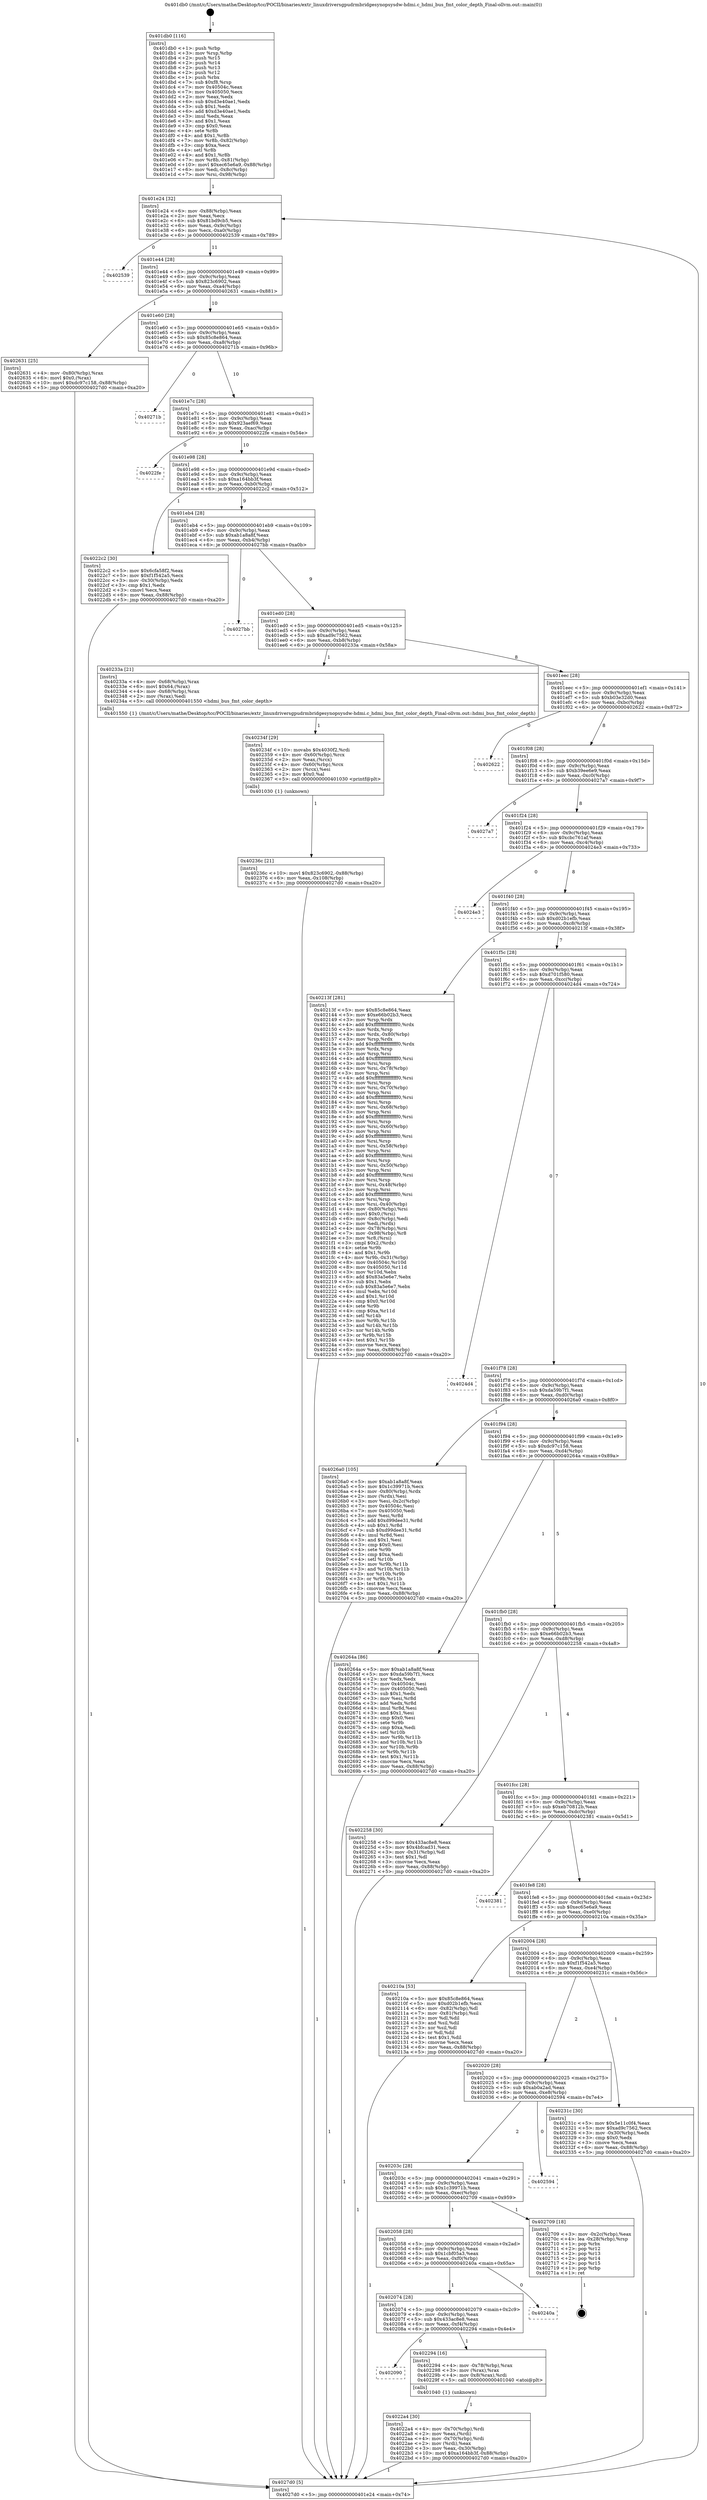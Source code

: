 digraph "0x401db0" {
  label = "0x401db0 (/mnt/c/Users/mathe/Desktop/tcc/POCII/binaries/extr_linuxdriversgpudrmbridgesynopsysdw-hdmi.c_hdmi_bus_fmt_color_depth_Final-ollvm.out::main(0))"
  labelloc = "t"
  node[shape=record]

  Entry [label="",width=0.3,height=0.3,shape=circle,fillcolor=black,style=filled]
  "0x401e24" [label="{
     0x401e24 [32]\l
     | [instrs]\l
     &nbsp;&nbsp;0x401e24 \<+6\>: mov -0x88(%rbp),%eax\l
     &nbsp;&nbsp;0x401e2a \<+2\>: mov %eax,%ecx\l
     &nbsp;&nbsp;0x401e2c \<+6\>: sub $0x81bd9cb5,%ecx\l
     &nbsp;&nbsp;0x401e32 \<+6\>: mov %eax,-0x9c(%rbp)\l
     &nbsp;&nbsp;0x401e38 \<+6\>: mov %ecx,-0xa0(%rbp)\l
     &nbsp;&nbsp;0x401e3e \<+6\>: je 0000000000402539 \<main+0x789\>\l
  }"]
  "0x402539" [label="{
     0x402539\l
  }", style=dashed]
  "0x401e44" [label="{
     0x401e44 [28]\l
     | [instrs]\l
     &nbsp;&nbsp;0x401e44 \<+5\>: jmp 0000000000401e49 \<main+0x99\>\l
     &nbsp;&nbsp;0x401e49 \<+6\>: mov -0x9c(%rbp),%eax\l
     &nbsp;&nbsp;0x401e4f \<+5\>: sub $0x823c6902,%eax\l
     &nbsp;&nbsp;0x401e54 \<+6\>: mov %eax,-0xa4(%rbp)\l
     &nbsp;&nbsp;0x401e5a \<+6\>: je 0000000000402631 \<main+0x881\>\l
  }"]
  Exit [label="",width=0.3,height=0.3,shape=circle,fillcolor=black,style=filled,peripheries=2]
  "0x402631" [label="{
     0x402631 [25]\l
     | [instrs]\l
     &nbsp;&nbsp;0x402631 \<+4\>: mov -0x80(%rbp),%rax\l
     &nbsp;&nbsp;0x402635 \<+6\>: movl $0x0,(%rax)\l
     &nbsp;&nbsp;0x40263b \<+10\>: movl $0xdc97c158,-0x88(%rbp)\l
     &nbsp;&nbsp;0x402645 \<+5\>: jmp 00000000004027d0 \<main+0xa20\>\l
  }"]
  "0x401e60" [label="{
     0x401e60 [28]\l
     | [instrs]\l
     &nbsp;&nbsp;0x401e60 \<+5\>: jmp 0000000000401e65 \<main+0xb5\>\l
     &nbsp;&nbsp;0x401e65 \<+6\>: mov -0x9c(%rbp),%eax\l
     &nbsp;&nbsp;0x401e6b \<+5\>: sub $0x85c8e864,%eax\l
     &nbsp;&nbsp;0x401e70 \<+6\>: mov %eax,-0xa8(%rbp)\l
     &nbsp;&nbsp;0x401e76 \<+6\>: je 000000000040271b \<main+0x96b\>\l
  }"]
  "0x40236c" [label="{
     0x40236c [21]\l
     | [instrs]\l
     &nbsp;&nbsp;0x40236c \<+10\>: movl $0x823c6902,-0x88(%rbp)\l
     &nbsp;&nbsp;0x402376 \<+6\>: mov %eax,-0x108(%rbp)\l
     &nbsp;&nbsp;0x40237c \<+5\>: jmp 00000000004027d0 \<main+0xa20\>\l
  }"]
  "0x40271b" [label="{
     0x40271b\l
  }", style=dashed]
  "0x401e7c" [label="{
     0x401e7c [28]\l
     | [instrs]\l
     &nbsp;&nbsp;0x401e7c \<+5\>: jmp 0000000000401e81 \<main+0xd1\>\l
     &nbsp;&nbsp;0x401e81 \<+6\>: mov -0x9c(%rbp),%eax\l
     &nbsp;&nbsp;0x401e87 \<+5\>: sub $0x923aef69,%eax\l
     &nbsp;&nbsp;0x401e8c \<+6\>: mov %eax,-0xac(%rbp)\l
     &nbsp;&nbsp;0x401e92 \<+6\>: je 00000000004022fe \<main+0x54e\>\l
  }"]
  "0x40234f" [label="{
     0x40234f [29]\l
     | [instrs]\l
     &nbsp;&nbsp;0x40234f \<+10\>: movabs $0x4030f2,%rdi\l
     &nbsp;&nbsp;0x402359 \<+4\>: mov -0x60(%rbp),%rcx\l
     &nbsp;&nbsp;0x40235d \<+2\>: mov %eax,(%rcx)\l
     &nbsp;&nbsp;0x40235f \<+4\>: mov -0x60(%rbp),%rcx\l
     &nbsp;&nbsp;0x402363 \<+2\>: mov (%rcx),%esi\l
     &nbsp;&nbsp;0x402365 \<+2\>: mov $0x0,%al\l
     &nbsp;&nbsp;0x402367 \<+5\>: call 0000000000401030 \<printf@plt\>\l
     | [calls]\l
     &nbsp;&nbsp;0x401030 \{1\} (unknown)\l
  }"]
  "0x4022fe" [label="{
     0x4022fe\l
  }", style=dashed]
  "0x401e98" [label="{
     0x401e98 [28]\l
     | [instrs]\l
     &nbsp;&nbsp;0x401e98 \<+5\>: jmp 0000000000401e9d \<main+0xed\>\l
     &nbsp;&nbsp;0x401e9d \<+6\>: mov -0x9c(%rbp),%eax\l
     &nbsp;&nbsp;0x401ea3 \<+5\>: sub $0xa164bb3f,%eax\l
     &nbsp;&nbsp;0x401ea8 \<+6\>: mov %eax,-0xb0(%rbp)\l
     &nbsp;&nbsp;0x401eae \<+6\>: je 00000000004022c2 \<main+0x512\>\l
  }"]
  "0x4022a4" [label="{
     0x4022a4 [30]\l
     | [instrs]\l
     &nbsp;&nbsp;0x4022a4 \<+4\>: mov -0x70(%rbp),%rdi\l
     &nbsp;&nbsp;0x4022a8 \<+2\>: mov %eax,(%rdi)\l
     &nbsp;&nbsp;0x4022aa \<+4\>: mov -0x70(%rbp),%rdi\l
     &nbsp;&nbsp;0x4022ae \<+2\>: mov (%rdi),%eax\l
     &nbsp;&nbsp;0x4022b0 \<+3\>: mov %eax,-0x30(%rbp)\l
     &nbsp;&nbsp;0x4022b3 \<+10\>: movl $0xa164bb3f,-0x88(%rbp)\l
     &nbsp;&nbsp;0x4022bd \<+5\>: jmp 00000000004027d0 \<main+0xa20\>\l
  }"]
  "0x4022c2" [label="{
     0x4022c2 [30]\l
     | [instrs]\l
     &nbsp;&nbsp;0x4022c2 \<+5\>: mov $0x6cfa58f2,%eax\l
     &nbsp;&nbsp;0x4022c7 \<+5\>: mov $0xf1f542a5,%ecx\l
     &nbsp;&nbsp;0x4022cc \<+3\>: mov -0x30(%rbp),%edx\l
     &nbsp;&nbsp;0x4022cf \<+3\>: cmp $0x1,%edx\l
     &nbsp;&nbsp;0x4022d2 \<+3\>: cmovl %ecx,%eax\l
     &nbsp;&nbsp;0x4022d5 \<+6\>: mov %eax,-0x88(%rbp)\l
     &nbsp;&nbsp;0x4022db \<+5\>: jmp 00000000004027d0 \<main+0xa20\>\l
  }"]
  "0x401eb4" [label="{
     0x401eb4 [28]\l
     | [instrs]\l
     &nbsp;&nbsp;0x401eb4 \<+5\>: jmp 0000000000401eb9 \<main+0x109\>\l
     &nbsp;&nbsp;0x401eb9 \<+6\>: mov -0x9c(%rbp),%eax\l
     &nbsp;&nbsp;0x401ebf \<+5\>: sub $0xab1a8a8f,%eax\l
     &nbsp;&nbsp;0x401ec4 \<+6\>: mov %eax,-0xb4(%rbp)\l
     &nbsp;&nbsp;0x401eca \<+6\>: je 00000000004027bb \<main+0xa0b\>\l
  }"]
  "0x402090" [label="{
     0x402090\l
  }", style=dashed]
  "0x4027bb" [label="{
     0x4027bb\l
  }", style=dashed]
  "0x401ed0" [label="{
     0x401ed0 [28]\l
     | [instrs]\l
     &nbsp;&nbsp;0x401ed0 \<+5\>: jmp 0000000000401ed5 \<main+0x125\>\l
     &nbsp;&nbsp;0x401ed5 \<+6\>: mov -0x9c(%rbp),%eax\l
     &nbsp;&nbsp;0x401edb \<+5\>: sub $0xad9c7562,%eax\l
     &nbsp;&nbsp;0x401ee0 \<+6\>: mov %eax,-0xb8(%rbp)\l
     &nbsp;&nbsp;0x401ee6 \<+6\>: je 000000000040233a \<main+0x58a\>\l
  }"]
  "0x402294" [label="{
     0x402294 [16]\l
     | [instrs]\l
     &nbsp;&nbsp;0x402294 \<+4\>: mov -0x78(%rbp),%rax\l
     &nbsp;&nbsp;0x402298 \<+3\>: mov (%rax),%rax\l
     &nbsp;&nbsp;0x40229b \<+4\>: mov 0x8(%rax),%rdi\l
     &nbsp;&nbsp;0x40229f \<+5\>: call 0000000000401040 \<atoi@plt\>\l
     | [calls]\l
     &nbsp;&nbsp;0x401040 \{1\} (unknown)\l
  }"]
  "0x40233a" [label="{
     0x40233a [21]\l
     | [instrs]\l
     &nbsp;&nbsp;0x40233a \<+4\>: mov -0x68(%rbp),%rax\l
     &nbsp;&nbsp;0x40233e \<+6\>: movl $0x64,(%rax)\l
     &nbsp;&nbsp;0x402344 \<+4\>: mov -0x68(%rbp),%rax\l
     &nbsp;&nbsp;0x402348 \<+2\>: mov (%rax),%edi\l
     &nbsp;&nbsp;0x40234a \<+5\>: call 0000000000401550 \<hdmi_bus_fmt_color_depth\>\l
     | [calls]\l
     &nbsp;&nbsp;0x401550 \{1\} (/mnt/c/Users/mathe/Desktop/tcc/POCII/binaries/extr_linuxdriversgpudrmbridgesynopsysdw-hdmi.c_hdmi_bus_fmt_color_depth_Final-ollvm.out::hdmi_bus_fmt_color_depth)\l
  }"]
  "0x401eec" [label="{
     0x401eec [28]\l
     | [instrs]\l
     &nbsp;&nbsp;0x401eec \<+5\>: jmp 0000000000401ef1 \<main+0x141\>\l
     &nbsp;&nbsp;0x401ef1 \<+6\>: mov -0x9c(%rbp),%eax\l
     &nbsp;&nbsp;0x401ef7 \<+5\>: sub $0xb03e32d0,%eax\l
     &nbsp;&nbsp;0x401efc \<+6\>: mov %eax,-0xbc(%rbp)\l
     &nbsp;&nbsp;0x401f02 \<+6\>: je 0000000000402622 \<main+0x872\>\l
  }"]
  "0x402074" [label="{
     0x402074 [28]\l
     | [instrs]\l
     &nbsp;&nbsp;0x402074 \<+5\>: jmp 0000000000402079 \<main+0x2c9\>\l
     &nbsp;&nbsp;0x402079 \<+6\>: mov -0x9c(%rbp),%eax\l
     &nbsp;&nbsp;0x40207f \<+5\>: sub $0x433ac8e8,%eax\l
     &nbsp;&nbsp;0x402084 \<+6\>: mov %eax,-0xf4(%rbp)\l
     &nbsp;&nbsp;0x40208a \<+6\>: je 0000000000402294 \<main+0x4e4\>\l
  }"]
  "0x402622" [label="{
     0x402622\l
  }", style=dashed]
  "0x401f08" [label="{
     0x401f08 [28]\l
     | [instrs]\l
     &nbsp;&nbsp;0x401f08 \<+5\>: jmp 0000000000401f0d \<main+0x15d\>\l
     &nbsp;&nbsp;0x401f0d \<+6\>: mov -0x9c(%rbp),%eax\l
     &nbsp;&nbsp;0x401f13 \<+5\>: sub $0xb39ee6e9,%eax\l
     &nbsp;&nbsp;0x401f18 \<+6\>: mov %eax,-0xc0(%rbp)\l
     &nbsp;&nbsp;0x401f1e \<+6\>: je 00000000004027a7 \<main+0x9f7\>\l
  }"]
  "0x40240a" [label="{
     0x40240a\l
  }", style=dashed]
  "0x4027a7" [label="{
     0x4027a7\l
  }", style=dashed]
  "0x401f24" [label="{
     0x401f24 [28]\l
     | [instrs]\l
     &nbsp;&nbsp;0x401f24 \<+5\>: jmp 0000000000401f29 \<main+0x179\>\l
     &nbsp;&nbsp;0x401f29 \<+6\>: mov -0x9c(%rbp),%eax\l
     &nbsp;&nbsp;0x401f2f \<+5\>: sub $0xcbc761af,%eax\l
     &nbsp;&nbsp;0x401f34 \<+6\>: mov %eax,-0xc4(%rbp)\l
     &nbsp;&nbsp;0x401f3a \<+6\>: je 00000000004024e3 \<main+0x733\>\l
  }"]
  "0x402058" [label="{
     0x402058 [28]\l
     | [instrs]\l
     &nbsp;&nbsp;0x402058 \<+5\>: jmp 000000000040205d \<main+0x2ad\>\l
     &nbsp;&nbsp;0x40205d \<+6\>: mov -0x9c(%rbp),%eax\l
     &nbsp;&nbsp;0x402063 \<+5\>: sub $0x1cbf05a3,%eax\l
     &nbsp;&nbsp;0x402068 \<+6\>: mov %eax,-0xf0(%rbp)\l
     &nbsp;&nbsp;0x40206e \<+6\>: je 000000000040240a \<main+0x65a\>\l
  }"]
  "0x4024e3" [label="{
     0x4024e3\l
  }", style=dashed]
  "0x401f40" [label="{
     0x401f40 [28]\l
     | [instrs]\l
     &nbsp;&nbsp;0x401f40 \<+5\>: jmp 0000000000401f45 \<main+0x195\>\l
     &nbsp;&nbsp;0x401f45 \<+6\>: mov -0x9c(%rbp),%eax\l
     &nbsp;&nbsp;0x401f4b \<+5\>: sub $0xd02b1efb,%eax\l
     &nbsp;&nbsp;0x401f50 \<+6\>: mov %eax,-0xc8(%rbp)\l
     &nbsp;&nbsp;0x401f56 \<+6\>: je 000000000040213f \<main+0x38f\>\l
  }"]
  "0x402709" [label="{
     0x402709 [18]\l
     | [instrs]\l
     &nbsp;&nbsp;0x402709 \<+3\>: mov -0x2c(%rbp),%eax\l
     &nbsp;&nbsp;0x40270c \<+4\>: lea -0x28(%rbp),%rsp\l
     &nbsp;&nbsp;0x402710 \<+1\>: pop %rbx\l
     &nbsp;&nbsp;0x402711 \<+2\>: pop %r12\l
     &nbsp;&nbsp;0x402713 \<+2\>: pop %r13\l
     &nbsp;&nbsp;0x402715 \<+2\>: pop %r14\l
     &nbsp;&nbsp;0x402717 \<+2\>: pop %r15\l
     &nbsp;&nbsp;0x402719 \<+1\>: pop %rbp\l
     &nbsp;&nbsp;0x40271a \<+1\>: ret\l
  }"]
  "0x40213f" [label="{
     0x40213f [281]\l
     | [instrs]\l
     &nbsp;&nbsp;0x40213f \<+5\>: mov $0x85c8e864,%eax\l
     &nbsp;&nbsp;0x402144 \<+5\>: mov $0xe66b02b3,%ecx\l
     &nbsp;&nbsp;0x402149 \<+3\>: mov %rsp,%rdx\l
     &nbsp;&nbsp;0x40214c \<+4\>: add $0xfffffffffffffff0,%rdx\l
     &nbsp;&nbsp;0x402150 \<+3\>: mov %rdx,%rsp\l
     &nbsp;&nbsp;0x402153 \<+4\>: mov %rdx,-0x80(%rbp)\l
     &nbsp;&nbsp;0x402157 \<+3\>: mov %rsp,%rdx\l
     &nbsp;&nbsp;0x40215a \<+4\>: add $0xfffffffffffffff0,%rdx\l
     &nbsp;&nbsp;0x40215e \<+3\>: mov %rdx,%rsp\l
     &nbsp;&nbsp;0x402161 \<+3\>: mov %rsp,%rsi\l
     &nbsp;&nbsp;0x402164 \<+4\>: add $0xfffffffffffffff0,%rsi\l
     &nbsp;&nbsp;0x402168 \<+3\>: mov %rsi,%rsp\l
     &nbsp;&nbsp;0x40216b \<+4\>: mov %rsi,-0x78(%rbp)\l
     &nbsp;&nbsp;0x40216f \<+3\>: mov %rsp,%rsi\l
     &nbsp;&nbsp;0x402172 \<+4\>: add $0xfffffffffffffff0,%rsi\l
     &nbsp;&nbsp;0x402176 \<+3\>: mov %rsi,%rsp\l
     &nbsp;&nbsp;0x402179 \<+4\>: mov %rsi,-0x70(%rbp)\l
     &nbsp;&nbsp;0x40217d \<+3\>: mov %rsp,%rsi\l
     &nbsp;&nbsp;0x402180 \<+4\>: add $0xfffffffffffffff0,%rsi\l
     &nbsp;&nbsp;0x402184 \<+3\>: mov %rsi,%rsp\l
     &nbsp;&nbsp;0x402187 \<+4\>: mov %rsi,-0x68(%rbp)\l
     &nbsp;&nbsp;0x40218b \<+3\>: mov %rsp,%rsi\l
     &nbsp;&nbsp;0x40218e \<+4\>: add $0xfffffffffffffff0,%rsi\l
     &nbsp;&nbsp;0x402192 \<+3\>: mov %rsi,%rsp\l
     &nbsp;&nbsp;0x402195 \<+4\>: mov %rsi,-0x60(%rbp)\l
     &nbsp;&nbsp;0x402199 \<+3\>: mov %rsp,%rsi\l
     &nbsp;&nbsp;0x40219c \<+4\>: add $0xfffffffffffffff0,%rsi\l
     &nbsp;&nbsp;0x4021a0 \<+3\>: mov %rsi,%rsp\l
     &nbsp;&nbsp;0x4021a3 \<+4\>: mov %rsi,-0x58(%rbp)\l
     &nbsp;&nbsp;0x4021a7 \<+3\>: mov %rsp,%rsi\l
     &nbsp;&nbsp;0x4021aa \<+4\>: add $0xfffffffffffffff0,%rsi\l
     &nbsp;&nbsp;0x4021ae \<+3\>: mov %rsi,%rsp\l
     &nbsp;&nbsp;0x4021b1 \<+4\>: mov %rsi,-0x50(%rbp)\l
     &nbsp;&nbsp;0x4021b5 \<+3\>: mov %rsp,%rsi\l
     &nbsp;&nbsp;0x4021b8 \<+4\>: add $0xfffffffffffffff0,%rsi\l
     &nbsp;&nbsp;0x4021bc \<+3\>: mov %rsi,%rsp\l
     &nbsp;&nbsp;0x4021bf \<+4\>: mov %rsi,-0x48(%rbp)\l
     &nbsp;&nbsp;0x4021c3 \<+3\>: mov %rsp,%rsi\l
     &nbsp;&nbsp;0x4021c6 \<+4\>: add $0xfffffffffffffff0,%rsi\l
     &nbsp;&nbsp;0x4021ca \<+3\>: mov %rsi,%rsp\l
     &nbsp;&nbsp;0x4021cd \<+4\>: mov %rsi,-0x40(%rbp)\l
     &nbsp;&nbsp;0x4021d1 \<+4\>: mov -0x80(%rbp),%rsi\l
     &nbsp;&nbsp;0x4021d5 \<+6\>: movl $0x0,(%rsi)\l
     &nbsp;&nbsp;0x4021db \<+6\>: mov -0x8c(%rbp),%edi\l
     &nbsp;&nbsp;0x4021e1 \<+2\>: mov %edi,(%rdx)\l
     &nbsp;&nbsp;0x4021e3 \<+4\>: mov -0x78(%rbp),%rsi\l
     &nbsp;&nbsp;0x4021e7 \<+7\>: mov -0x98(%rbp),%r8\l
     &nbsp;&nbsp;0x4021ee \<+3\>: mov %r8,(%rsi)\l
     &nbsp;&nbsp;0x4021f1 \<+3\>: cmpl $0x2,(%rdx)\l
     &nbsp;&nbsp;0x4021f4 \<+4\>: setne %r9b\l
     &nbsp;&nbsp;0x4021f8 \<+4\>: and $0x1,%r9b\l
     &nbsp;&nbsp;0x4021fc \<+4\>: mov %r9b,-0x31(%rbp)\l
     &nbsp;&nbsp;0x402200 \<+8\>: mov 0x40504c,%r10d\l
     &nbsp;&nbsp;0x402208 \<+8\>: mov 0x405050,%r11d\l
     &nbsp;&nbsp;0x402210 \<+3\>: mov %r10d,%ebx\l
     &nbsp;&nbsp;0x402213 \<+6\>: add $0x83a5e6e7,%ebx\l
     &nbsp;&nbsp;0x402219 \<+3\>: sub $0x1,%ebx\l
     &nbsp;&nbsp;0x40221c \<+6\>: sub $0x83a5e6e7,%ebx\l
     &nbsp;&nbsp;0x402222 \<+4\>: imul %ebx,%r10d\l
     &nbsp;&nbsp;0x402226 \<+4\>: and $0x1,%r10d\l
     &nbsp;&nbsp;0x40222a \<+4\>: cmp $0x0,%r10d\l
     &nbsp;&nbsp;0x40222e \<+4\>: sete %r9b\l
     &nbsp;&nbsp;0x402232 \<+4\>: cmp $0xa,%r11d\l
     &nbsp;&nbsp;0x402236 \<+4\>: setl %r14b\l
     &nbsp;&nbsp;0x40223a \<+3\>: mov %r9b,%r15b\l
     &nbsp;&nbsp;0x40223d \<+3\>: and %r14b,%r15b\l
     &nbsp;&nbsp;0x402240 \<+3\>: xor %r14b,%r9b\l
     &nbsp;&nbsp;0x402243 \<+3\>: or %r9b,%r15b\l
     &nbsp;&nbsp;0x402246 \<+4\>: test $0x1,%r15b\l
     &nbsp;&nbsp;0x40224a \<+3\>: cmovne %ecx,%eax\l
     &nbsp;&nbsp;0x40224d \<+6\>: mov %eax,-0x88(%rbp)\l
     &nbsp;&nbsp;0x402253 \<+5\>: jmp 00000000004027d0 \<main+0xa20\>\l
  }"]
  "0x401f5c" [label="{
     0x401f5c [28]\l
     | [instrs]\l
     &nbsp;&nbsp;0x401f5c \<+5\>: jmp 0000000000401f61 \<main+0x1b1\>\l
     &nbsp;&nbsp;0x401f61 \<+6\>: mov -0x9c(%rbp),%eax\l
     &nbsp;&nbsp;0x401f67 \<+5\>: sub $0xd701f580,%eax\l
     &nbsp;&nbsp;0x401f6c \<+6\>: mov %eax,-0xcc(%rbp)\l
     &nbsp;&nbsp;0x401f72 \<+6\>: je 00000000004024d4 \<main+0x724\>\l
  }"]
  "0x40203c" [label="{
     0x40203c [28]\l
     | [instrs]\l
     &nbsp;&nbsp;0x40203c \<+5\>: jmp 0000000000402041 \<main+0x291\>\l
     &nbsp;&nbsp;0x402041 \<+6\>: mov -0x9c(%rbp),%eax\l
     &nbsp;&nbsp;0x402047 \<+5\>: sub $0x1c39971b,%eax\l
     &nbsp;&nbsp;0x40204c \<+6\>: mov %eax,-0xec(%rbp)\l
     &nbsp;&nbsp;0x402052 \<+6\>: je 0000000000402709 \<main+0x959\>\l
  }"]
  "0x4024d4" [label="{
     0x4024d4\l
  }", style=dashed]
  "0x401f78" [label="{
     0x401f78 [28]\l
     | [instrs]\l
     &nbsp;&nbsp;0x401f78 \<+5\>: jmp 0000000000401f7d \<main+0x1cd\>\l
     &nbsp;&nbsp;0x401f7d \<+6\>: mov -0x9c(%rbp),%eax\l
     &nbsp;&nbsp;0x401f83 \<+5\>: sub $0xda59b7f1,%eax\l
     &nbsp;&nbsp;0x401f88 \<+6\>: mov %eax,-0xd0(%rbp)\l
     &nbsp;&nbsp;0x401f8e \<+6\>: je 00000000004026a0 \<main+0x8f0\>\l
  }"]
  "0x402594" [label="{
     0x402594\l
  }", style=dashed]
  "0x4026a0" [label="{
     0x4026a0 [105]\l
     | [instrs]\l
     &nbsp;&nbsp;0x4026a0 \<+5\>: mov $0xab1a8a8f,%eax\l
     &nbsp;&nbsp;0x4026a5 \<+5\>: mov $0x1c39971b,%ecx\l
     &nbsp;&nbsp;0x4026aa \<+4\>: mov -0x80(%rbp),%rdx\l
     &nbsp;&nbsp;0x4026ae \<+2\>: mov (%rdx),%esi\l
     &nbsp;&nbsp;0x4026b0 \<+3\>: mov %esi,-0x2c(%rbp)\l
     &nbsp;&nbsp;0x4026b3 \<+7\>: mov 0x40504c,%esi\l
     &nbsp;&nbsp;0x4026ba \<+7\>: mov 0x405050,%edi\l
     &nbsp;&nbsp;0x4026c1 \<+3\>: mov %esi,%r8d\l
     &nbsp;&nbsp;0x4026c4 \<+7\>: add $0xd99dee31,%r8d\l
     &nbsp;&nbsp;0x4026cb \<+4\>: sub $0x1,%r8d\l
     &nbsp;&nbsp;0x4026cf \<+7\>: sub $0xd99dee31,%r8d\l
     &nbsp;&nbsp;0x4026d6 \<+4\>: imul %r8d,%esi\l
     &nbsp;&nbsp;0x4026da \<+3\>: and $0x1,%esi\l
     &nbsp;&nbsp;0x4026dd \<+3\>: cmp $0x0,%esi\l
     &nbsp;&nbsp;0x4026e0 \<+4\>: sete %r9b\l
     &nbsp;&nbsp;0x4026e4 \<+3\>: cmp $0xa,%edi\l
     &nbsp;&nbsp;0x4026e7 \<+4\>: setl %r10b\l
     &nbsp;&nbsp;0x4026eb \<+3\>: mov %r9b,%r11b\l
     &nbsp;&nbsp;0x4026ee \<+3\>: and %r10b,%r11b\l
     &nbsp;&nbsp;0x4026f1 \<+3\>: xor %r10b,%r9b\l
     &nbsp;&nbsp;0x4026f4 \<+3\>: or %r9b,%r11b\l
     &nbsp;&nbsp;0x4026f7 \<+4\>: test $0x1,%r11b\l
     &nbsp;&nbsp;0x4026fb \<+3\>: cmovne %ecx,%eax\l
     &nbsp;&nbsp;0x4026fe \<+6\>: mov %eax,-0x88(%rbp)\l
     &nbsp;&nbsp;0x402704 \<+5\>: jmp 00000000004027d0 \<main+0xa20\>\l
  }"]
  "0x401f94" [label="{
     0x401f94 [28]\l
     | [instrs]\l
     &nbsp;&nbsp;0x401f94 \<+5\>: jmp 0000000000401f99 \<main+0x1e9\>\l
     &nbsp;&nbsp;0x401f99 \<+6\>: mov -0x9c(%rbp),%eax\l
     &nbsp;&nbsp;0x401f9f \<+5\>: sub $0xdc97c158,%eax\l
     &nbsp;&nbsp;0x401fa4 \<+6\>: mov %eax,-0xd4(%rbp)\l
     &nbsp;&nbsp;0x401faa \<+6\>: je 000000000040264a \<main+0x89a\>\l
  }"]
  "0x402020" [label="{
     0x402020 [28]\l
     | [instrs]\l
     &nbsp;&nbsp;0x402020 \<+5\>: jmp 0000000000402025 \<main+0x275\>\l
     &nbsp;&nbsp;0x402025 \<+6\>: mov -0x9c(%rbp),%eax\l
     &nbsp;&nbsp;0x40202b \<+5\>: sub $0xab0a2ad,%eax\l
     &nbsp;&nbsp;0x402030 \<+6\>: mov %eax,-0xe8(%rbp)\l
     &nbsp;&nbsp;0x402036 \<+6\>: je 0000000000402594 \<main+0x7e4\>\l
  }"]
  "0x40264a" [label="{
     0x40264a [86]\l
     | [instrs]\l
     &nbsp;&nbsp;0x40264a \<+5\>: mov $0xab1a8a8f,%eax\l
     &nbsp;&nbsp;0x40264f \<+5\>: mov $0xda59b7f1,%ecx\l
     &nbsp;&nbsp;0x402654 \<+2\>: xor %edx,%edx\l
     &nbsp;&nbsp;0x402656 \<+7\>: mov 0x40504c,%esi\l
     &nbsp;&nbsp;0x40265d \<+7\>: mov 0x405050,%edi\l
     &nbsp;&nbsp;0x402664 \<+3\>: sub $0x1,%edx\l
     &nbsp;&nbsp;0x402667 \<+3\>: mov %esi,%r8d\l
     &nbsp;&nbsp;0x40266a \<+3\>: add %edx,%r8d\l
     &nbsp;&nbsp;0x40266d \<+4\>: imul %r8d,%esi\l
     &nbsp;&nbsp;0x402671 \<+3\>: and $0x1,%esi\l
     &nbsp;&nbsp;0x402674 \<+3\>: cmp $0x0,%esi\l
     &nbsp;&nbsp;0x402677 \<+4\>: sete %r9b\l
     &nbsp;&nbsp;0x40267b \<+3\>: cmp $0xa,%edi\l
     &nbsp;&nbsp;0x40267e \<+4\>: setl %r10b\l
     &nbsp;&nbsp;0x402682 \<+3\>: mov %r9b,%r11b\l
     &nbsp;&nbsp;0x402685 \<+3\>: and %r10b,%r11b\l
     &nbsp;&nbsp;0x402688 \<+3\>: xor %r10b,%r9b\l
     &nbsp;&nbsp;0x40268b \<+3\>: or %r9b,%r11b\l
     &nbsp;&nbsp;0x40268e \<+4\>: test $0x1,%r11b\l
     &nbsp;&nbsp;0x402692 \<+3\>: cmovne %ecx,%eax\l
     &nbsp;&nbsp;0x402695 \<+6\>: mov %eax,-0x88(%rbp)\l
     &nbsp;&nbsp;0x40269b \<+5\>: jmp 00000000004027d0 \<main+0xa20\>\l
  }"]
  "0x401fb0" [label="{
     0x401fb0 [28]\l
     | [instrs]\l
     &nbsp;&nbsp;0x401fb0 \<+5\>: jmp 0000000000401fb5 \<main+0x205\>\l
     &nbsp;&nbsp;0x401fb5 \<+6\>: mov -0x9c(%rbp),%eax\l
     &nbsp;&nbsp;0x401fbb \<+5\>: sub $0xe66b02b3,%eax\l
     &nbsp;&nbsp;0x401fc0 \<+6\>: mov %eax,-0xd8(%rbp)\l
     &nbsp;&nbsp;0x401fc6 \<+6\>: je 0000000000402258 \<main+0x4a8\>\l
  }"]
  "0x40231c" [label="{
     0x40231c [30]\l
     | [instrs]\l
     &nbsp;&nbsp;0x40231c \<+5\>: mov $0x5e11c0f4,%eax\l
     &nbsp;&nbsp;0x402321 \<+5\>: mov $0xad9c7562,%ecx\l
     &nbsp;&nbsp;0x402326 \<+3\>: mov -0x30(%rbp),%edx\l
     &nbsp;&nbsp;0x402329 \<+3\>: cmp $0x0,%edx\l
     &nbsp;&nbsp;0x40232c \<+3\>: cmove %ecx,%eax\l
     &nbsp;&nbsp;0x40232f \<+6\>: mov %eax,-0x88(%rbp)\l
     &nbsp;&nbsp;0x402335 \<+5\>: jmp 00000000004027d0 \<main+0xa20\>\l
  }"]
  "0x402258" [label="{
     0x402258 [30]\l
     | [instrs]\l
     &nbsp;&nbsp;0x402258 \<+5\>: mov $0x433ac8e8,%eax\l
     &nbsp;&nbsp;0x40225d \<+5\>: mov $0x4bfcad31,%ecx\l
     &nbsp;&nbsp;0x402262 \<+3\>: mov -0x31(%rbp),%dl\l
     &nbsp;&nbsp;0x402265 \<+3\>: test $0x1,%dl\l
     &nbsp;&nbsp;0x402268 \<+3\>: cmovne %ecx,%eax\l
     &nbsp;&nbsp;0x40226b \<+6\>: mov %eax,-0x88(%rbp)\l
     &nbsp;&nbsp;0x402271 \<+5\>: jmp 00000000004027d0 \<main+0xa20\>\l
  }"]
  "0x401fcc" [label="{
     0x401fcc [28]\l
     | [instrs]\l
     &nbsp;&nbsp;0x401fcc \<+5\>: jmp 0000000000401fd1 \<main+0x221\>\l
     &nbsp;&nbsp;0x401fd1 \<+6\>: mov -0x9c(%rbp),%eax\l
     &nbsp;&nbsp;0x401fd7 \<+5\>: sub $0xeb70812b,%eax\l
     &nbsp;&nbsp;0x401fdc \<+6\>: mov %eax,-0xdc(%rbp)\l
     &nbsp;&nbsp;0x401fe2 \<+6\>: je 0000000000402381 \<main+0x5d1\>\l
  }"]
  "0x401db0" [label="{
     0x401db0 [116]\l
     | [instrs]\l
     &nbsp;&nbsp;0x401db0 \<+1\>: push %rbp\l
     &nbsp;&nbsp;0x401db1 \<+3\>: mov %rsp,%rbp\l
     &nbsp;&nbsp;0x401db4 \<+2\>: push %r15\l
     &nbsp;&nbsp;0x401db6 \<+2\>: push %r14\l
     &nbsp;&nbsp;0x401db8 \<+2\>: push %r13\l
     &nbsp;&nbsp;0x401dba \<+2\>: push %r12\l
     &nbsp;&nbsp;0x401dbc \<+1\>: push %rbx\l
     &nbsp;&nbsp;0x401dbd \<+7\>: sub $0xf8,%rsp\l
     &nbsp;&nbsp;0x401dc4 \<+7\>: mov 0x40504c,%eax\l
     &nbsp;&nbsp;0x401dcb \<+7\>: mov 0x405050,%ecx\l
     &nbsp;&nbsp;0x401dd2 \<+2\>: mov %eax,%edx\l
     &nbsp;&nbsp;0x401dd4 \<+6\>: sub $0xd3e40ae1,%edx\l
     &nbsp;&nbsp;0x401dda \<+3\>: sub $0x1,%edx\l
     &nbsp;&nbsp;0x401ddd \<+6\>: add $0xd3e40ae1,%edx\l
     &nbsp;&nbsp;0x401de3 \<+3\>: imul %edx,%eax\l
     &nbsp;&nbsp;0x401de6 \<+3\>: and $0x1,%eax\l
     &nbsp;&nbsp;0x401de9 \<+3\>: cmp $0x0,%eax\l
     &nbsp;&nbsp;0x401dec \<+4\>: sete %r8b\l
     &nbsp;&nbsp;0x401df0 \<+4\>: and $0x1,%r8b\l
     &nbsp;&nbsp;0x401df4 \<+7\>: mov %r8b,-0x82(%rbp)\l
     &nbsp;&nbsp;0x401dfb \<+3\>: cmp $0xa,%ecx\l
     &nbsp;&nbsp;0x401dfe \<+4\>: setl %r8b\l
     &nbsp;&nbsp;0x401e02 \<+4\>: and $0x1,%r8b\l
     &nbsp;&nbsp;0x401e06 \<+7\>: mov %r8b,-0x81(%rbp)\l
     &nbsp;&nbsp;0x401e0d \<+10\>: movl $0xec65e6a9,-0x88(%rbp)\l
     &nbsp;&nbsp;0x401e17 \<+6\>: mov %edi,-0x8c(%rbp)\l
     &nbsp;&nbsp;0x401e1d \<+7\>: mov %rsi,-0x98(%rbp)\l
  }"]
  "0x402381" [label="{
     0x402381\l
  }", style=dashed]
  "0x401fe8" [label="{
     0x401fe8 [28]\l
     | [instrs]\l
     &nbsp;&nbsp;0x401fe8 \<+5\>: jmp 0000000000401fed \<main+0x23d\>\l
     &nbsp;&nbsp;0x401fed \<+6\>: mov -0x9c(%rbp),%eax\l
     &nbsp;&nbsp;0x401ff3 \<+5\>: sub $0xec65e6a9,%eax\l
     &nbsp;&nbsp;0x401ff8 \<+6\>: mov %eax,-0xe0(%rbp)\l
     &nbsp;&nbsp;0x401ffe \<+6\>: je 000000000040210a \<main+0x35a\>\l
  }"]
  "0x4027d0" [label="{
     0x4027d0 [5]\l
     | [instrs]\l
     &nbsp;&nbsp;0x4027d0 \<+5\>: jmp 0000000000401e24 \<main+0x74\>\l
  }"]
  "0x40210a" [label="{
     0x40210a [53]\l
     | [instrs]\l
     &nbsp;&nbsp;0x40210a \<+5\>: mov $0x85c8e864,%eax\l
     &nbsp;&nbsp;0x40210f \<+5\>: mov $0xd02b1efb,%ecx\l
     &nbsp;&nbsp;0x402114 \<+6\>: mov -0x82(%rbp),%dl\l
     &nbsp;&nbsp;0x40211a \<+7\>: mov -0x81(%rbp),%sil\l
     &nbsp;&nbsp;0x402121 \<+3\>: mov %dl,%dil\l
     &nbsp;&nbsp;0x402124 \<+3\>: and %sil,%dil\l
     &nbsp;&nbsp;0x402127 \<+3\>: xor %sil,%dl\l
     &nbsp;&nbsp;0x40212a \<+3\>: or %dl,%dil\l
     &nbsp;&nbsp;0x40212d \<+4\>: test $0x1,%dil\l
     &nbsp;&nbsp;0x402131 \<+3\>: cmovne %ecx,%eax\l
     &nbsp;&nbsp;0x402134 \<+6\>: mov %eax,-0x88(%rbp)\l
     &nbsp;&nbsp;0x40213a \<+5\>: jmp 00000000004027d0 \<main+0xa20\>\l
  }"]
  "0x402004" [label="{
     0x402004 [28]\l
     | [instrs]\l
     &nbsp;&nbsp;0x402004 \<+5\>: jmp 0000000000402009 \<main+0x259\>\l
     &nbsp;&nbsp;0x402009 \<+6\>: mov -0x9c(%rbp),%eax\l
     &nbsp;&nbsp;0x40200f \<+5\>: sub $0xf1f542a5,%eax\l
     &nbsp;&nbsp;0x402014 \<+6\>: mov %eax,-0xe4(%rbp)\l
     &nbsp;&nbsp;0x40201a \<+6\>: je 000000000040231c \<main+0x56c\>\l
  }"]
  Entry -> "0x401db0" [label=" 1"]
  "0x401e24" -> "0x402539" [label=" 0"]
  "0x401e24" -> "0x401e44" [label=" 11"]
  "0x402709" -> Exit [label=" 1"]
  "0x401e44" -> "0x402631" [label=" 1"]
  "0x401e44" -> "0x401e60" [label=" 10"]
  "0x4026a0" -> "0x4027d0" [label=" 1"]
  "0x401e60" -> "0x40271b" [label=" 0"]
  "0x401e60" -> "0x401e7c" [label=" 10"]
  "0x40264a" -> "0x4027d0" [label=" 1"]
  "0x401e7c" -> "0x4022fe" [label=" 0"]
  "0x401e7c" -> "0x401e98" [label=" 10"]
  "0x402631" -> "0x4027d0" [label=" 1"]
  "0x401e98" -> "0x4022c2" [label=" 1"]
  "0x401e98" -> "0x401eb4" [label=" 9"]
  "0x40236c" -> "0x4027d0" [label=" 1"]
  "0x401eb4" -> "0x4027bb" [label=" 0"]
  "0x401eb4" -> "0x401ed0" [label=" 9"]
  "0x40234f" -> "0x40236c" [label=" 1"]
  "0x401ed0" -> "0x40233a" [label=" 1"]
  "0x401ed0" -> "0x401eec" [label=" 8"]
  "0x40233a" -> "0x40234f" [label=" 1"]
  "0x401eec" -> "0x402622" [label=" 0"]
  "0x401eec" -> "0x401f08" [label=" 8"]
  "0x4022c2" -> "0x4027d0" [label=" 1"]
  "0x401f08" -> "0x4027a7" [label=" 0"]
  "0x401f08" -> "0x401f24" [label=" 8"]
  "0x4022a4" -> "0x4027d0" [label=" 1"]
  "0x401f24" -> "0x4024e3" [label=" 0"]
  "0x401f24" -> "0x401f40" [label=" 8"]
  "0x402074" -> "0x402090" [label=" 0"]
  "0x401f40" -> "0x40213f" [label=" 1"]
  "0x401f40" -> "0x401f5c" [label=" 7"]
  "0x402074" -> "0x402294" [label=" 1"]
  "0x401f5c" -> "0x4024d4" [label=" 0"]
  "0x401f5c" -> "0x401f78" [label=" 7"]
  "0x402058" -> "0x402074" [label=" 1"]
  "0x401f78" -> "0x4026a0" [label=" 1"]
  "0x401f78" -> "0x401f94" [label=" 6"]
  "0x402058" -> "0x40240a" [label=" 0"]
  "0x401f94" -> "0x40264a" [label=" 1"]
  "0x401f94" -> "0x401fb0" [label=" 5"]
  "0x40203c" -> "0x402058" [label=" 1"]
  "0x401fb0" -> "0x402258" [label=" 1"]
  "0x401fb0" -> "0x401fcc" [label=" 4"]
  "0x40203c" -> "0x402709" [label=" 1"]
  "0x401fcc" -> "0x402381" [label=" 0"]
  "0x401fcc" -> "0x401fe8" [label=" 4"]
  "0x402020" -> "0x402594" [label=" 0"]
  "0x401fe8" -> "0x40210a" [label=" 1"]
  "0x401fe8" -> "0x402004" [label=" 3"]
  "0x40210a" -> "0x4027d0" [label=" 1"]
  "0x401db0" -> "0x401e24" [label=" 1"]
  "0x4027d0" -> "0x401e24" [label=" 10"]
  "0x402020" -> "0x40203c" [label=" 2"]
  "0x40213f" -> "0x4027d0" [label=" 1"]
  "0x402258" -> "0x4027d0" [label=" 1"]
  "0x40231c" -> "0x4027d0" [label=" 1"]
  "0x402004" -> "0x40231c" [label=" 1"]
  "0x402004" -> "0x402020" [label=" 2"]
  "0x402294" -> "0x4022a4" [label=" 1"]
}
